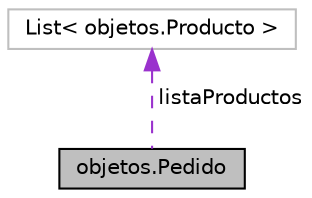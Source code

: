 digraph "objetos.Pedido"
{
  edge [fontname="Helvetica",fontsize="10",labelfontname="Helvetica",labelfontsize="10"];
  node [fontname="Helvetica",fontsize="10",shape=record];
  Node1 [label="objetos.Pedido",height=0.2,width=0.4,color="black", fillcolor="grey75", style="filled", fontcolor="black"];
  Node2 -> Node1 [dir="back",color="darkorchid3",fontsize="10",style="dashed",label=" listaProductos" ,fontname="Helvetica"];
  Node2 [label="List\< objetos.Producto \>",height=0.2,width=0.4,color="grey75", fillcolor="white", style="filled"];
}
